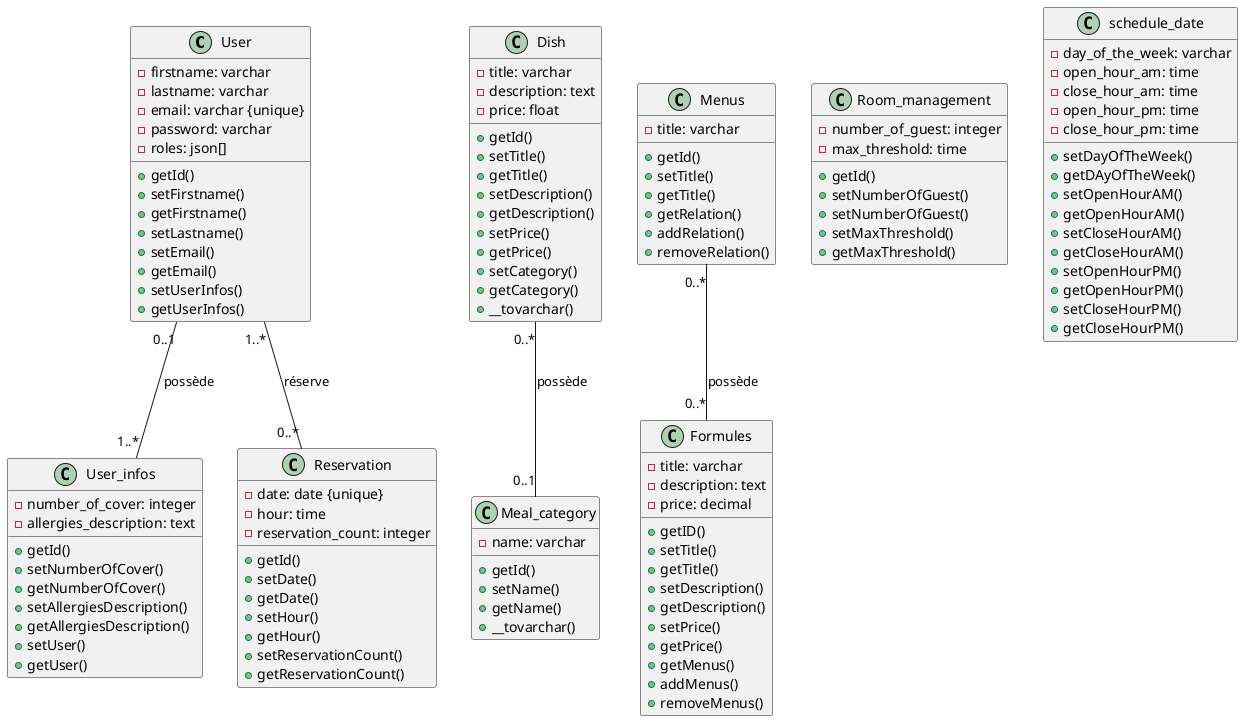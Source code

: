 @startuml

class User {
    - firstname: varchar
    - lastname: varchar
    - email: varchar {unique}
    - password: varchar
    - roles: json[]
    + getId()
    + setFirstname()
    + getFirstname()
    + setLastname()
    + setEmail()
    + getEmail()
    + setUserInfos()
    + getUserInfos()

}

class User_infos {
    - number_of_cover: integer
    - allergies_description: text
    + getId()
    + setNumberOfCover()
    + getNumberOfCover()
    + setAllergiesDescription()
    + getAllergiesDescription()
    + setUser()
    + getUser()
}

User "0..1"  -- "1..*" User_infos : possède


class Reservation {
    - date: date {unique}
    - hour: time
    - reservation_count: integer
    + getId()
    + setDate()
    + getDate()
    + setHour()
    + getHour()
    + setReservationCount()
    + getReservationCount()
}

User "1..*" -- "0..*" Reservation: réserve

class Dish{
    - title: varchar
    - description: text
    - price: float
    + getId()
    + setTitle()
    + getTitle()
    + setDescription()
    + getDescription()
    + setPrice()
    + getPrice()
    + setCategory()
    + getCategory()
    + __tovarchar()
}

class Meal_category {
    - name: varchar
    + getId()
    + setName()
    + getName()
    + __tovarchar()
}

Dish "0..*" -- "0..1" Meal_category: possède

class Menus {
    - title: varchar
    + getId()
    + setTitle()
    + getTitle()
    + getRelation()
    + addRelation()
    + removeRelation()
}

class Formules {
    - title: varchar
    - description: text
    - price: decimal
    + getID()
    + setTitle()
    + getTitle()
    + setDescription()
    + getDescription()
    + setPrice()
    + getPrice()
    + getMenus()
    + addMenus()
    + removeMenus()
}

Menus "0..*" -- "0..*" Formules: possède

class Room_management {
    - number_of_guest: integer
    - max_threshold: time
    + getId()
    + setNumberOfGuest()
    + setNumberOfGuest()
    + setMaxThreshold()
    + getMaxThreshold()
}

class schedule_date {
    - day_of_the_week: varchar
    - open_hour_am: time
    - close_hour_am: time
    - open_hour_pm: time
    - close_hour_pm: time
    + setDayOfTheWeek()
    + getDAyOfTheWeek()
    + setOpenHourAM()
    + getOpenHourAM()
    + setCloseHourAM()
    + getCloseHourAM()
    + setOpenHourPM()
    + getOpenHourPM()
    + setCloseHourPM()
    + getCloseHourPM()
}
@enduml